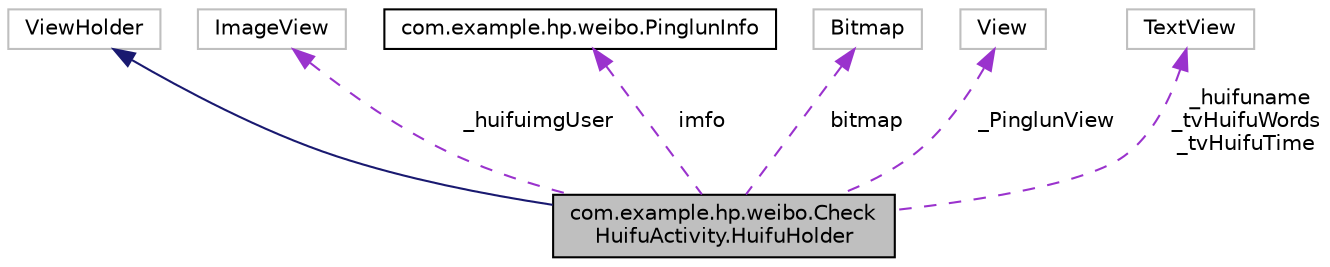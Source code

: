 digraph "com.example.hp.weibo.CheckHuifuActivity.HuifuHolder"
{
 // LATEX_PDF_SIZE
  edge [fontname="Helvetica",fontsize="10",labelfontname="Helvetica",labelfontsize="10"];
  node [fontname="Helvetica",fontsize="10",shape=record];
  Node2 [label="com.example.hp.weibo.Check\lHuifuActivity.HuifuHolder",height=0.2,width=0.4,color="black", fillcolor="grey75", style="filled", fontcolor="black",tooltip=" "];
  Node3 -> Node2 [dir="back",color="midnightblue",fontsize="10",style="solid",fontname="Helvetica"];
  Node3 [label="ViewHolder",height=0.2,width=0.4,color="grey75", fillcolor="white", style="filled",tooltip=" "];
  Node4 -> Node2 [dir="back",color="darkorchid3",fontsize="10",style="dashed",label=" _huifuimgUser" ,fontname="Helvetica"];
  Node4 [label="ImageView",height=0.2,width=0.4,color="grey75", fillcolor="white", style="filled",tooltip=" "];
  Node5 -> Node2 [dir="back",color="darkorchid3",fontsize="10",style="dashed",label=" imfo" ,fontname="Helvetica"];
  Node5 [label="com.example.hp.weibo.PinglunInfo",height=0.2,width=0.4,color="black", fillcolor="white", style="filled",URL="$classcom_1_1example_1_1hp_1_1weibo_1_1_pinglun_info.html",tooltip=" "];
  Node6 -> Node2 [dir="back",color="darkorchid3",fontsize="10",style="dashed",label=" bitmap" ,fontname="Helvetica"];
  Node6 [label="Bitmap",height=0.2,width=0.4,color="grey75", fillcolor="white", style="filled",tooltip=" "];
  Node7 -> Node2 [dir="back",color="darkorchid3",fontsize="10",style="dashed",label=" _PinglunView" ,fontname="Helvetica"];
  Node7 [label="View",height=0.2,width=0.4,color="grey75", fillcolor="white", style="filled",tooltip=" "];
  Node8 -> Node2 [dir="back",color="darkorchid3",fontsize="10",style="dashed",label=" _huifuname\n_tvHuifuWords\n_tvHuifuTime" ,fontname="Helvetica"];
  Node8 [label="TextView",height=0.2,width=0.4,color="grey75", fillcolor="white", style="filled",tooltip=" "];
}

